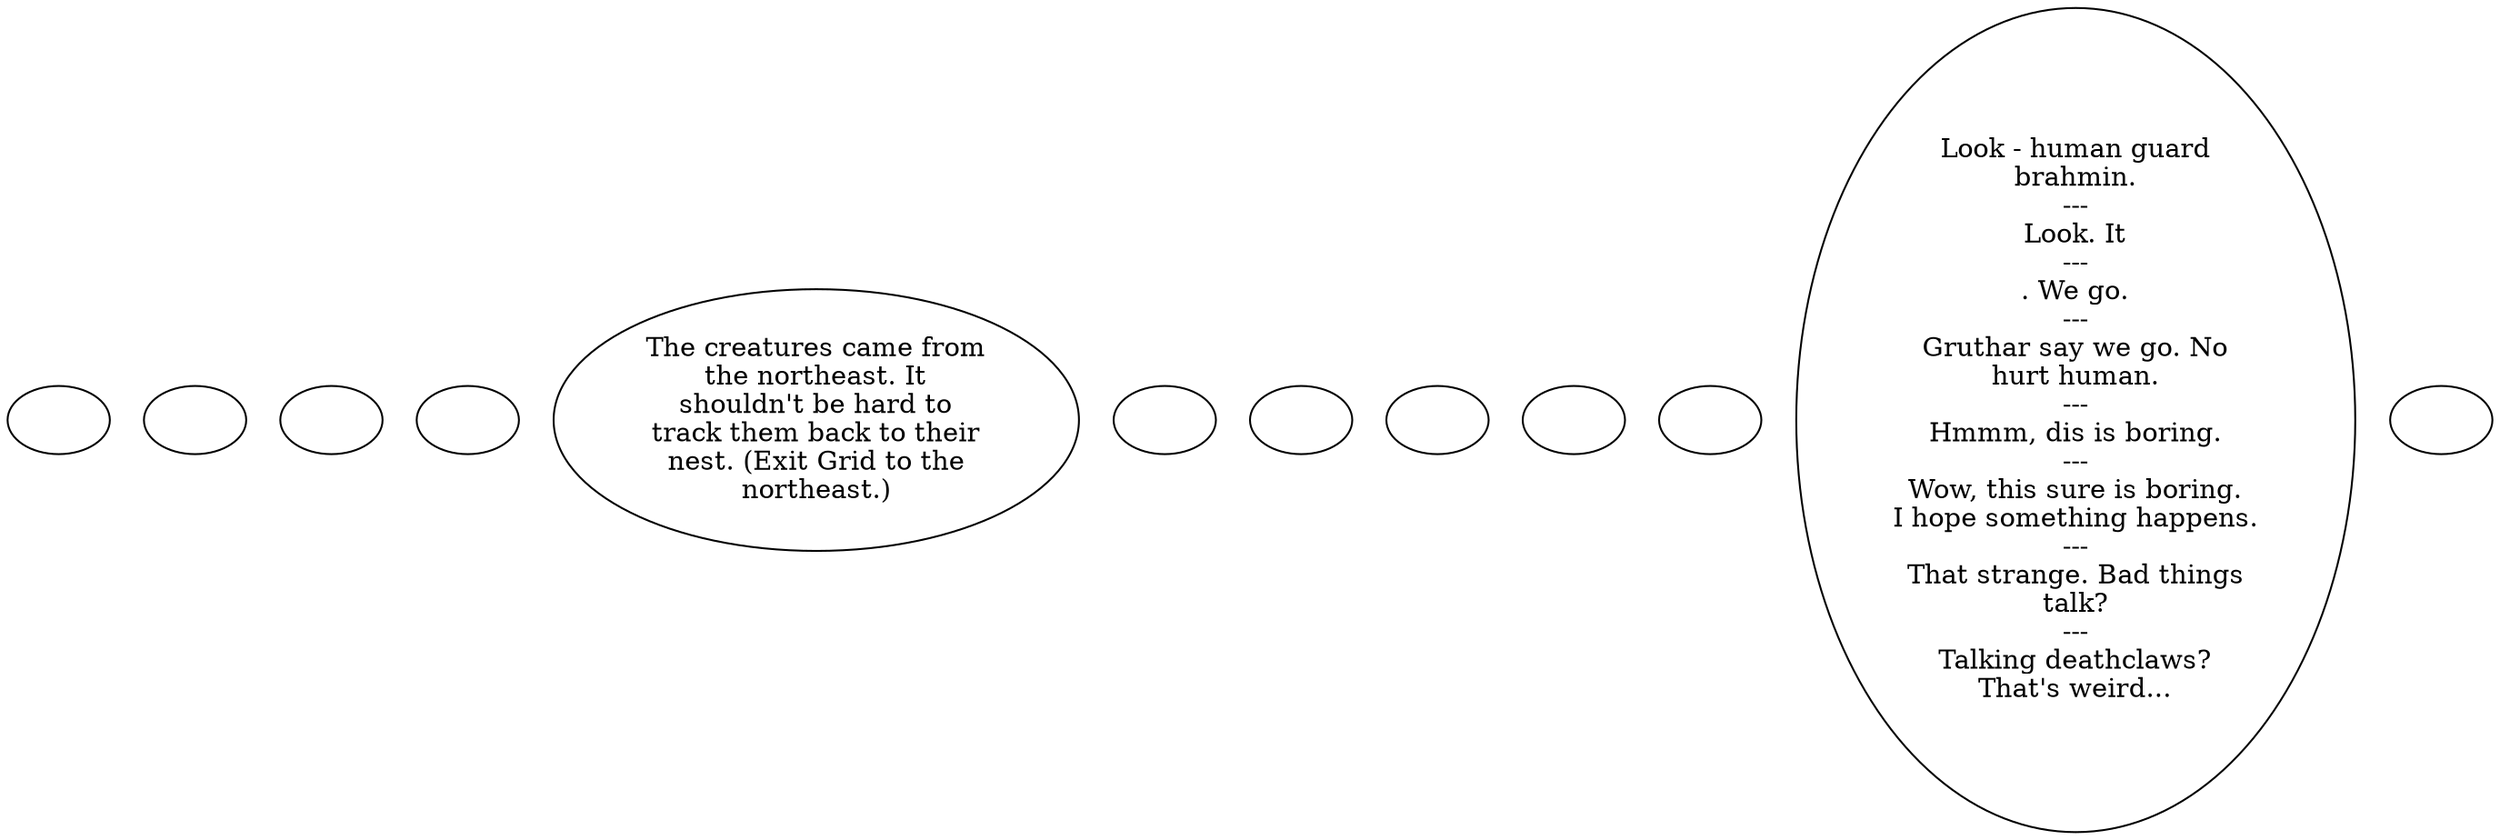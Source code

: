 digraph scdthcla {
  "checkPartyMembersNearDoor" [style=filled       fillcolor="#FFFFFF"       color="#000000"]
  "checkPartyMembersNearDoor" [label=""]
  "start" [style=filled       fillcolor="#FFFFFF"       color="#000000"]
  "start" [label=""]
  "critter_p_proc" [style=filled       fillcolor="#FFFFFF"       color="#000000"]
  "critter_p_proc" [label=""]
  "destroy_p_proc" [style=filled       fillcolor="#FFFFFF"       color="#000000"]
  "destroy_p_proc" [label=""]
  "look_at_p_proc" [style=filled       fillcolor="#FFFFFF"       color="#000000"]
  "look_at_p_proc" [label="The creatures came from\nthe northeast. It\nshouldn't be hard to\ntrack them back to their\nnest. (Exit Grid to the\nnortheast.)"]
  "description_p_proc" [style=filled       fillcolor="#FFFFFF"       color="#000000"]
  "description_p_proc" [label=""]
  "use_skill_on_p_proc" [style=filled       fillcolor="#FFFFFF"       color="#000000"]
  "use_skill_on_p_proc" [label=""]
  "damage_p_proc" [style=filled       fillcolor="#FFFFFF"       color="#000000"]
  "damage_p_proc" [label=""]
  "map_enter_p_proc" [style=filled       fillcolor="#FFFFFF"       color="#000000"]
  "map_enter_p_proc" [label=""]
  "combat_p_proc" [style=filled       fillcolor="#FFFFFF"       color="#000000"]
  "combat_p_proc" [label=""]
  "timed_event_p_proc" [style=filled       fillcolor="#FFFFFF"       color="#000000"]
  "timed_event_p_proc" [label="Look - human guard\nbrahmin.\n---\nLook. It\n---\n. We go.\n---\nGruthar say we go. No\nhurt human.\n---\nHmmm, dis is boring.\n---\nWow, this sure is boring.\nI hope something happens.\n---\nThat strange. Bad things\ntalk?\n---\nTalking deathclaws?\nThat's weird..."]
  "use_obj_on_p_proc" [style=filled       fillcolor="#FFFFFF"       color="#000000"]
  "use_obj_on_p_proc" [label=""]
}
